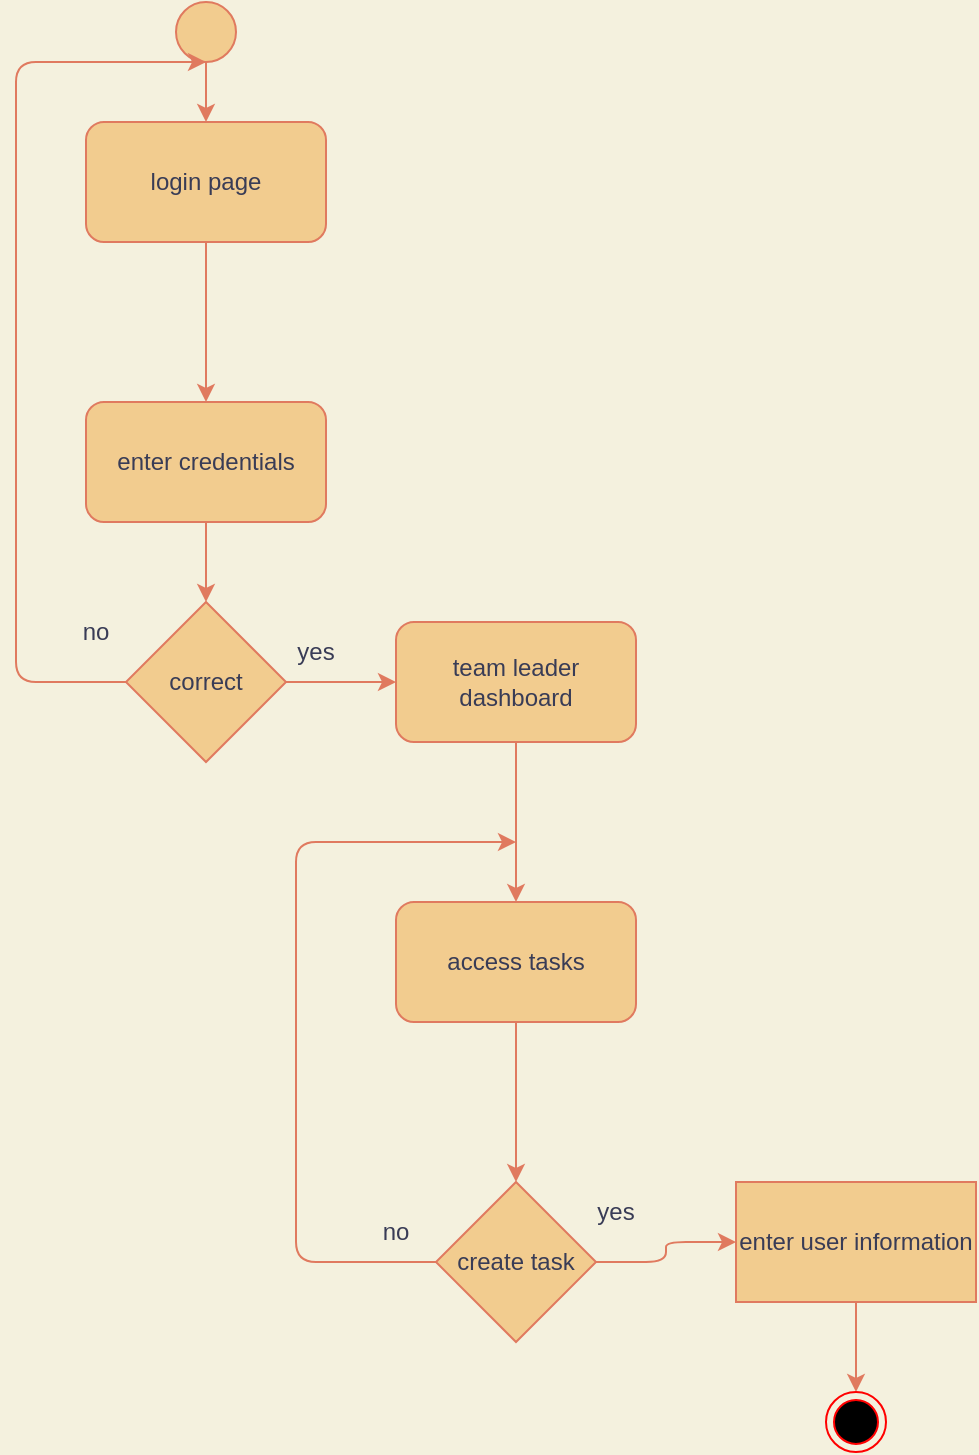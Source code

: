 <mxfile version="17.4.6" type="device"><diagram id="AeKG0RyA3BJlHwS1H0Mx" name="Page-1"><mxGraphModel dx="853" dy="482" grid="1" gridSize="10" guides="1" tooltips="1" connect="1" arrows="1" fold="1" page="1" pageScale="1" pageWidth="850" pageHeight="1100" background="#F4F1DE" math="0" shadow="0"><root><mxCell id="0"/><mxCell id="1" parent="0"/><mxCell id="9w2Cf-DXWKdfsoUghtk4-25" style="edgeStyle=orthogonalEdgeStyle;curved=0;rounded=1;sketch=0;orthogonalLoop=1;jettySize=auto;html=1;fontColor=#393C56;strokeColor=#E07A5F;fillColor=#F2CC8F;" edge="1" parent="1" source="9w2Cf-DXWKdfsoUghtk4-24" target="9w2Cf-DXWKdfsoUghtk4-26"><mxGeometry relative="1" as="geometry"><mxPoint x="385" y="360" as="targetPoint"/></mxGeometry></mxCell><mxCell id="9w2Cf-DXWKdfsoUghtk4-24" value="" style="ellipse;whiteSpace=wrap;html=1;aspect=fixed;rounded=0;sketch=0;fontColor=#393C56;strokeColor=#E07A5F;fillColor=#F2CC8F;" vertex="1" parent="1"><mxGeometry x="370" y="270" width="30" height="30" as="geometry"/></mxCell><mxCell id="9w2Cf-DXWKdfsoUghtk4-28" value="" style="edgeStyle=orthogonalEdgeStyle;curved=0;rounded=1;sketch=0;orthogonalLoop=1;jettySize=auto;html=1;fontColor=#393C56;strokeColor=#E07A5F;fillColor=#F2CC8F;" edge="1" parent="1" source="9w2Cf-DXWKdfsoUghtk4-26" target="9w2Cf-DXWKdfsoUghtk4-27"><mxGeometry relative="1" as="geometry"/></mxCell><mxCell id="9w2Cf-DXWKdfsoUghtk4-26" value="login page" style="rounded=1;whiteSpace=wrap;html=1;sketch=0;fontColor=#393C56;strokeColor=#E07A5F;fillColor=#F2CC8F;" vertex="1" parent="1"><mxGeometry x="325" y="330" width="120" height="60" as="geometry"/></mxCell><mxCell id="9w2Cf-DXWKdfsoUghtk4-30" style="edgeStyle=orthogonalEdgeStyle;curved=0;rounded=1;sketch=0;orthogonalLoop=1;jettySize=auto;html=1;entryX=0.5;entryY=0;entryDx=0;entryDy=0;fontColor=#393C56;strokeColor=#E07A5F;fillColor=#F2CC8F;" edge="1" parent="1" source="9w2Cf-DXWKdfsoUghtk4-27" target="9w2Cf-DXWKdfsoUghtk4-29"><mxGeometry relative="1" as="geometry"/></mxCell><mxCell id="9w2Cf-DXWKdfsoUghtk4-27" value="enter credentials" style="whiteSpace=wrap;html=1;fillColor=#F2CC8F;strokeColor=#E07A5F;fontColor=#393C56;rounded=1;sketch=0;" vertex="1" parent="1"><mxGeometry x="325" y="470" width="120" height="60" as="geometry"/></mxCell><mxCell id="9w2Cf-DXWKdfsoUghtk4-31" style="edgeStyle=orthogonalEdgeStyle;curved=0;rounded=1;sketch=0;orthogonalLoop=1;jettySize=auto;html=1;fontColor=#393C56;strokeColor=#E07A5F;fillColor=#F2CC8F;" edge="1" parent="1" source="9w2Cf-DXWKdfsoUghtk4-29"><mxGeometry relative="1" as="geometry"><mxPoint x="385" y="300" as="targetPoint"/><Array as="points"><mxPoint x="290" y="610"/><mxPoint x="290" y="300"/></Array></mxGeometry></mxCell><mxCell id="9w2Cf-DXWKdfsoUghtk4-32" style="edgeStyle=orthogonalEdgeStyle;curved=0;rounded=1;sketch=0;orthogonalLoop=1;jettySize=auto;html=1;fontColor=#393C56;strokeColor=#E07A5F;fillColor=#F2CC8F;" edge="1" parent="1" source="9w2Cf-DXWKdfsoUghtk4-29" target="9w2Cf-DXWKdfsoUghtk4-36"><mxGeometry relative="1" as="geometry"><mxPoint x="480" y="610" as="targetPoint"/></mxGeometry></mxCell><mxCell id="9w2Cf-DXWKdfsoUghtk4-29" value="correct" style="rhombus;whiteSpace=wrap;html=1;rounded=0;sketch=0;fontColor=#393C56;strokeColor=#E07A5F;fillColor=#F2CC8F;" vertex="1" parent="1"><mxGeometry x="345" y="570" width="80" height="80" as="geometry"/></mxCell><mxCell id="9w2Cf-DXWKdfsoUghtk4-34" value="yes" style="text;html=1;strokeColor=none;fillColor=none;align=center;verticalAlign=middle;whiteSpace=wrap;rounded=0;sketch=0;fontColor=#393C56;" vertex="1" parent="1"><mxGeometry x="410" y="580" width="60" height="30" as="geometry"/></mxCell><mxCell id="9w2Cf-DXWKdfsoUghtk4-35" value="no" style="text;html=1;strokeColor=none;fillColor=none;align=center;verticalAlign=middle;whiteSpace=wrap;rounded=0;sketch=0;fontColor=#393C56;" vertex="1" parent="1"><mxGeometry x="300" y="570" width="60" height="30" as="geometry"/></mxCell><mxCell id="9w2Cf-DXWKdfsoUghtk4-38" value="" style="edgeStyle=orthogonalEdgeStyle;curved=0;rounded=1;sketch=0;orthogonalLoop=1;jettySize=auto;html=1;fontColor=#393C56;strokeColor=#E07A5F;fillColor=#F2CC8F;" edge="1" parent="1" source="9w2Cf-DXWKdfsoUghtk4-36" target="9w2Cf-DXWKdfsoUghtk4-37"><mxGeometry relative="1" as="geometry"/></mxCell><mxCell id="9w2Cf-DXWKdfsoUghtk4-36" value="team leader dashboard" style="rounded=1;whiteSpace=wrap;html=1;sketch=0;fontColor=#393C56;strokeColor=#E07A5F;fillColor=#F2CC8F;" vertex="1" parent="1"><mxGeometry x="480" y="580" width="120" height="60" as="geometry"/></mxCell><mxCell id="9w2Cf-DXWKdfsoUghtk4-45" value="" style="edgeStyle=orthogonalEdgeStyle;curved=0;rounded=1;sketch=0;orthogonalLoop=1;jettySize=auto;html=1;fontColor=#393C56;strokeColor=#E07A5F;fillColor=#F2CC8F;" edge="1" parent="1" source="9w2Cf-DXWKdfsoUghtk4-37"><mxGeometry relative="1" as="geometry"><mxPoint x="540" y="860" as="targetPoint"/></mxGeometry></mxCell><mxCell id="9w2Cf-DXWKdfsoUghtk4-37" value="access tasks" style="whiteSpace=wrap;html=1;fillColor=#F2CC8F;strokeColor=#E07A5F;fontColor=#393C56;rounded=1;sketch=0;" vertex="1" parent="1"><mxGeometry x="480" y="720" width="120" height="60" as="geometry"/></mxCell><mxCell id="9w2Cf-DXWKdfsoUghtk4-50" style="edgeStyle=orthogonalEdgeStyle;curved=0;rounded=1;sketch=0;orthogonalLoop=1;jettySize=auto;html=1;fontColor=#393C56;strokeColor=#E07A5F;fillColor=#F2CC8F;" edge="1" parent="1" source="9w2Cf-DXWKdfsoUghtk4-49" target="9w2Cf-DXWKdfsoUghtk4-55"><mxGeometry relative="1" as="geometry"><mxPoint x="640" y="900" as="targetPoint"/></mxGeometry></mxCell><mxCell id="9w2Cf-DXWKdfsoUghtk4-51" style="edgeStyle=orthogonalEdgeStyle;curved=0;rounded=1;sketch=0;orthogonalLoop=1;jettySize=auto;html=1;fontColor=#393C56;strokeColor=#E07A5F;fillColor=#F2CC8F;" edge="1" parent="1" source="9w2Cf-DXWKdfsoUghtk4-49"><mxGeometry relative="1" as="geometry"><mxPoint x="540" y="690" as="targetPoint"/><Array as="points"><mxPoint x="430" y="900"/><mxPoint x="430" y="690"/></Array></mxGeometry></mxCell><mxCell id="9w2Cf-DXWKdfsoUghtk4-49" value="create task" style="rhombus;whiteSpace=wrap;html=1;rounded=0;sketch=0;fontColor=#393C56;strokeColor=#E07A5F;fillColor=#F2CC8F;" vertex="1" parent="1"><mxGeometry x="500" y="860" width="80" height="80" as="geometry"/></mxCell><mxCell id="9w2Cf-DXWKdfsoUghtk4-53" value="yes" style="text;html=1;strokeColor=none;fillColor=none;align=center;verticalAlign=middle;whiteSpace=wrap;rounded=0;sketch=0;fontColor=#393C56;" vertex="1" parent="1"><mxGeometry x="560" y="860" width="60" height="30" as="geometry"/></mxCell><mxCell id="9w2Cf-DXWKdfsoUghtk4-54" value="no" style="text;html=1;strokeColor=none;fillColor=none;align=center;verticalAlign=middle;whiteSpace=wrap;rounded=0;sketch=0;fontColor=#393C56;" vertex="1" parent="1"><mxGeometry x="450" y="870" width="60" height="30" as="geometry"/></mxCell><mxCell id="9w2Cf-DXWKdfsoUghtk4-56" style="edgeStyle=orthogonalEdgeStyle;curved=0;rounded=1;sketch=0;orthogonalLoop=1;jettySize=auto;html=1;fontColor=#393C56;strokeColor=#E07A5F;fillColor=#F2CC8F;" edge="1" parent="1" source="9w2Cf-DXWKdfsoUghtk4-55" target="9w2Cf-DXWKdfsoUghtk4-57"><mxGeometry relative="1" as="geometry"><mxPoint x="710" y="980" as="targetPoint"/></mxGeometry></mxCell><mxCell id="9w2Cf-DXWKdfsoUghtk4-55" value="enter user information" style="rounded=0;whiteSpace=wrap;html=1;sketch=0;fontColor=#393C56;strokeColor=#E07A5F;fillColor=#F2CC8F;" vertex="1" parent="1"><mxGeometry x="650" y="860" width="120" height="60" as="geometry"/></mxCell><mxCell id="9w2Cf-DXWKdfsoUghtk4-57" value="" style="ellipse;html=1;shape=endState;fillColor=#000000;strokeColor=#ff0000;rounded=0;sketch=0;fontColor=#393C56;" vertex="1" parent="1"><mxGeometry x="695" y="965" width="30" height="30" as="geometry"/></mxCell></root></mxGraphModel></diagram></mxfile>